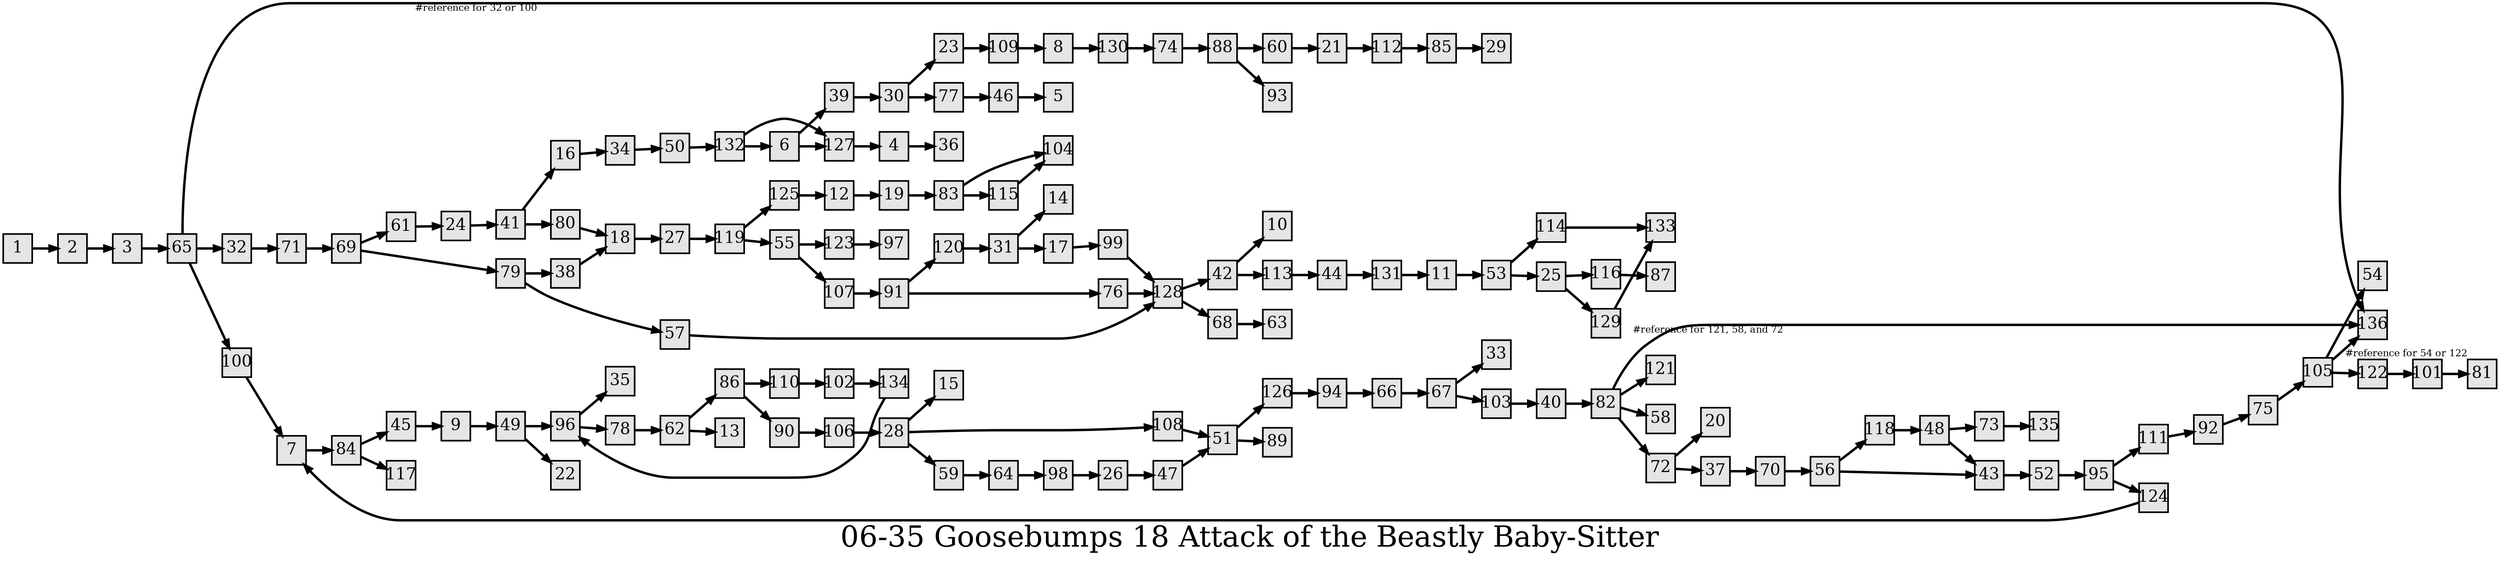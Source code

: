 digraph g{
  graph [ label="06-35 Goosebumps 18 Attack of the Beastly Baby-Sitter" rankdir=LR, ordering=out, fontsize=36, nodesep="0.35", ranksep="0.45"];
  node  [shape=rect, penwidth=2, fontsize=20, style=filled, fillcolor=grey90, margin="0,0", labelfloat=true, regular=true, fixedsize=true];
  edge  [labelfloat=true, penwidth=3, fontsize=12];
  // ---;
  // group  : Katz;
  // id     : 06-35;
  // gbid   : 1216;
  // series : Give Yourself Goosebumps;
  // title  : Attack of the Beastly Baby-Sitter;
  // author : R.L. Stine;
  // credit:;
  // - name : Yee-Ann Wong;
  // role : encoder;
  // date : 2017-08-24;
  // - name : Jeremy Douglass;
  // role : editor;
  // date : 2017-10-19;
  // render:;
  // - name   : small;
  // styles : gvStyles-small.txt;
  // engine : dot;
  // comment: >;
  
  // ---;
  
  // From | To | Label;
  
  1 -> 2;
  2 -> 3;
  3 -> 65;
  4 -> 36;
  6 -> 39;
  6 -> 127;
  7 -> 84;
  8 -> 130;
  9 -> 49;
  11 -> 53;
  12 -> 19;
  16 -> 34;
  17 -> 99;
  18 -> 27;
  19 -> 83;
  21 -> 112;
  23 -> 109;
  24 -> 41;
  25 -> 116;
  25 -> 129;
  26 -> 47;
  27 -> 119;
  28 -> 15;
  28 -> 108;
  28 -> 59;
  30 -> 23;
  30 -> 77;
  31 -> 14;
  31 -> 17;
  32 -> 71;
  34 -> 50;
  37 -> 70;
  38 -> 18;
  39 -> 30;
  40 -> 82;
  41 -> 16;
  41 -> 80;
  42 -> 10;
  42 -> 113;
  43 -> 52;
  44 -> 131;
  45 -> 9;
  46 -> 5;
  47 -> 51;
  48 -> 73;
  48 -> 43;
  49 -> 96;
  49 -> 22;
  50 -> 132;
  51 -> 126;
  51 -> 89;
  52 -> 95;
  53 -> 114;
  53 -> 25;
  55 -> 123;
  55 -> 107;
  56 -> 118;
  56 -> 43;
  57 -> 128;
  59 -> 64;
  60 -> 21;
  61 -> 24;
  62 -> 86;
  62 -> 13;
  64 -> 98;
  65 -> 136	[ xlabel="#reference for 32 or 100" ];
  65 -> 32;
  65 -> 100;
  66 -> 67;
  67 -> 33;
  67 -> 103;
  68 -> 63;
  69 -> 61;
  69 -> 79;
  70 -> 56;
  71 -> 69;
  72 -> 20;
  72 -> 37;
  73 -> 135;
  74 -> 88;
  75 -> 105;
  76 -> 128;
  77 -> 46;
  78 -> 62;
  79 -> 38;
  79 -> 57;
  80 -> 18;
  82 -> 136	[ xlabel="#reference for 121, 58, and 72" ];
  82 -> 121;
  82 -> 58;
  82 -> 72;
  83 -> 104;
  83 -> 115;
  84 -> 45;
  84 -> 117;
  85 -> 29;
  86 -> 110;
  86 -> 90;
  88 -> 60;
  88 -> 93;
  90 -> 106;
  91 -> 120;
  91 -> 76;
  92 -> 75;
  94 -> 66;
  95 -> 111;
  95 -> 124;
  96 -> 35;
  96 -> 78;
  98 -> 26;
  99 -> 128;
  100 -> 7;
  101 -> 81;
  102 -> 134;
  103 -> 40;
  105 -> 54;
  105 -> 136	[ xlabel="#reference for 54 or 122" ];
  105 -> 122;
  106 -> 28;
  107 -> 91;
  108 -> 51;
  109 -> 8;
  110 -> 102;
  111 -> 92;
  112 -> 85;
  113 -> 44;
  114 -> 133;
  115 -> 104;
  116 -> 87;
  118 -> 48;
  119 -> 125;
  119 -> 55;
  120 -> 31;
  122 -> 101;
  123 -> 97;
  124 -> 7;
  125 -> 12;
  126 -> 94;
  127 -> 4;
  128 -> 42;
  128 -> 68;
  129 -> 133;
  130 -> 74;
  131 -> 11;
  132 -> 127;
  132 -> 6;
  134 -> 96;
}

